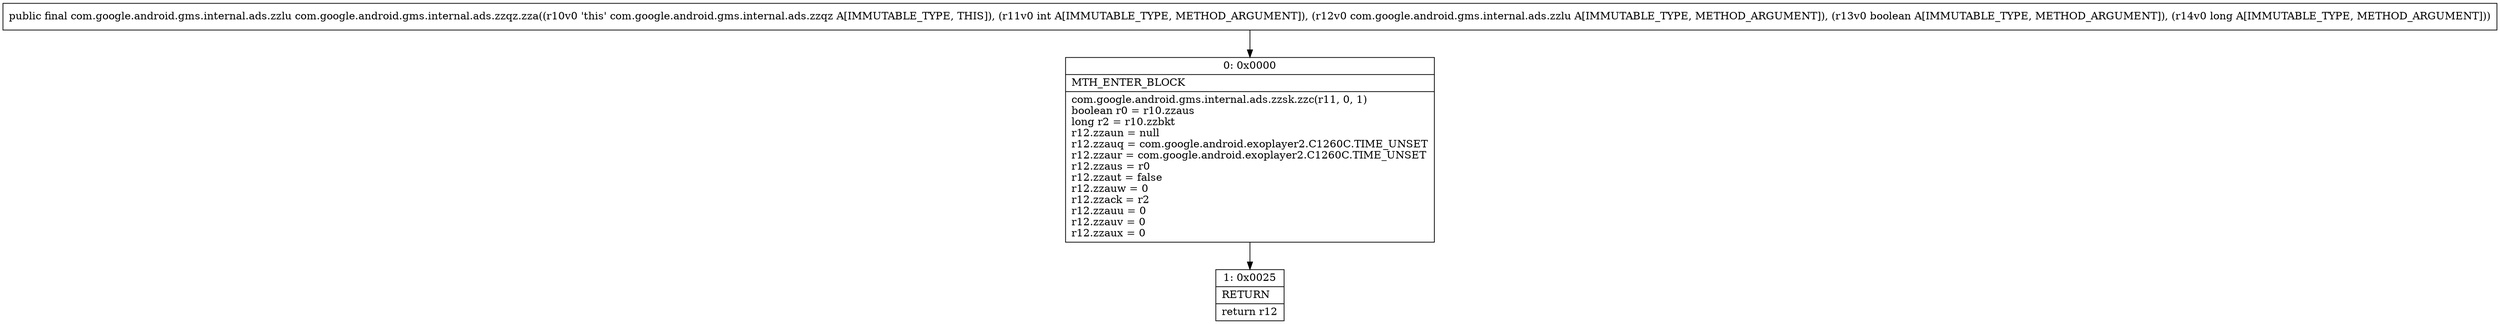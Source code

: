 digraph "CFG forcom.google.android.gms.internal.ads.zzqz.zza(ILcom\/google\/android\/gms\/internal\/ads\/zzlu;ZJ)Lcom\/google\/android\/gms\/internal\/ads\/zzlu;" {
Node_0 [shape=record,label="{0\:\ 0x0000|MTH_ENTER_BLOCK\l|com.google.android.gms.internal.ads.zzsk.zzc(r11, 0, 1)\lboolean r0 = r10.zzaus\llong r2 = r10.zzbkt\lr12.zzaun = null\lr12.zzauq = com.google.android.exoplayer2.C1260C.TIME_UNSET\lr12.zzaur = com.google.android.exoplayer2.C1260C.TIME_UNSET\lr12.zzaus = r0\lr12.zzaut = false\lr12.zzauw = 0\lr12.zzack = r2\lr12.zzauu = 0\lr12.zzauv = 0\lr12.zzaux = 0\l}"];
Node_1 [shape=record,label="{1\:\ 0x0025|RETURN\l|return r12\l}"];
MethodNode[shape=record,label="{public final com.google.android.gms.internal.ads.zzlu com.google.android.gms.internal.ads.zzqz.zza((r10v0 'this' com.google.android.gms.internal.ads.zzqz A[IMMUTABLE_TYPE, THIS]), (r11v0 int A[IMMUTABLE_TYPE, METHOD_ARGUMENT]), (r12v0 com.google.android.gms.internal.ads.zzlu A[IMMUTABLE_TYPE, METHOD_ARGUMENT]), (r13v0 boolean A[IMMUTABLE_TYPE, METHOD_ARGUMENT]), (r14v0 long A[IMMUTABLE_TYPE, METHOD_ARGUMENT])) }"];
MethodNode -> Node_0;
Node_0 -> Node_1;
}

